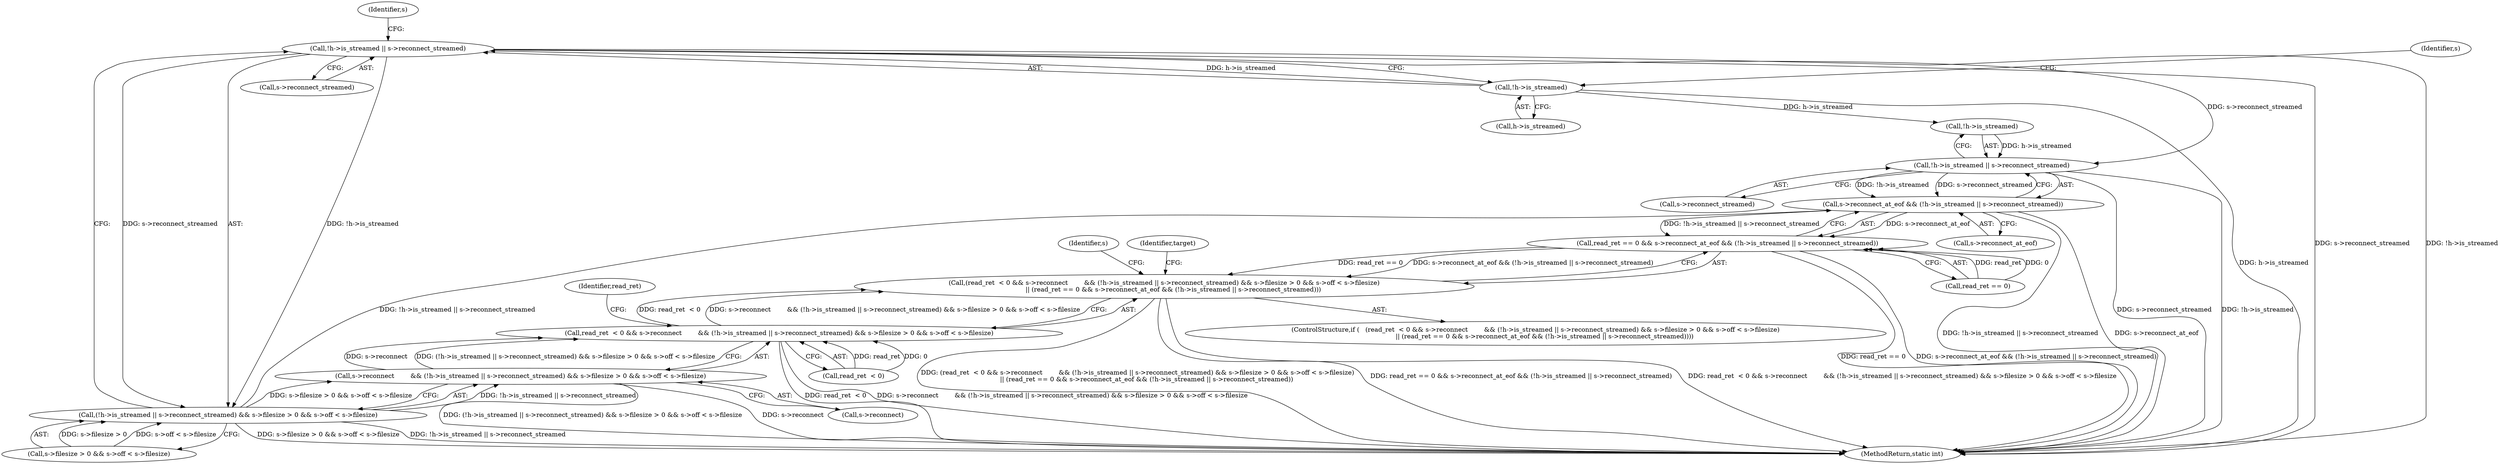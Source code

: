 digraph "0_FFmpeg_2a05c8f813de6f2278827734bf8102291e7484aa_4@API" {
"1000231" [label="(Call,!h->is_streamed || s->reconnect_streamed)"];
"1000232" [label="(Call,!h->is_streamed)"];
"1000230" [label="(Call,(!h->is_streamed || s->reconnect_streamed) && s->filesize > 0 && s->off < s->filesize)"];
"1000226" [label="(Call,s->reconnect        && (!h->is_streamed || s->reconnect_streamed) && s->filesize > 0 && s->off < s->filesize)"];
"1000222" [label="(Call,read_ret  < 0 && s->reconnect        && (!h->is_streamed || s->reconnect_streamed) && s->filesize > 0 && s->off < s->filesize)"];
"1000221" [label="(Call,(read_ret  < 0 && s->reconnect        && (!h->is_streamed || s->reconnect_streamed) && s->filesize > 0 && s->off < s->filesize)\n         || (read_ret == 0 && s->reconnect_at_eof && (!h->is_streamed || s->reconnect_streamed)))"];
"1000256" [label="(Call,s->reconnect_at_eof && (!h->is_streamed || s->reconnect_streamed))"];
"1000252" [label="(Call,read_ret == 0 && s->reconnect_at_eof && (!h->is_streamed || s->reconnect_streamed))"];
"1000260" [label="(Call,!h->is_streamed || s->reconnect_streamed)"];
"1000223" [label="(Call,read_ret  < 0)"];
"1000236" [label="(Call,s->reconnect_streamed)"];
"1000230" [label="(Call,(!h->is_streamed || s->reconnect_streamed) && s->filesize > 0 && s->off < s->filesize)"];
"1000233" [label="(Call,h->is_streamed)"];
"1000352" [label="(MethodReturn,static int)"];
"1000239" [label="(Call,s->filesize > 0 && s->off < s->filesize)"];
"1000231" [label="(Call,!h->is_streamed || s->reconnect_streamed)"];
"1000232" [label="(Call,!h->is_streamed)"];
"1000221" [label="(Call,(read_ret  < 0 && s->reconnect        && (!h->is_streamed || s->reconnect_streamed) && s->filesize > 0 && s->off < s->filesize)\n         || (read_ret == 0 && s->reconnect_at_eof && (!h->is_streamed || s->reconnect_streamed)))"];
"1000265" [label="(Call,s->reconnect_streamed)"];
"1000242" [label="(Identifier,s)"];
"1000271" [label="(Identifier,target)"];
"1000220" [label="(ControlStructure,if (   (read_ret  < 0 && s->reconnect        && (!h->is_streamed || s->reconnect_streamed) && s->filesize > 0 && s->off < s->filesize)\n         || (read_ret == 0 && s->reconnect_at_eof && (!h->is_streamed || s->reconnect_streamed))))"];
"1000260" [label="(Call,!h->is_streamed || s->reconnect_streamed)"];
"1000261" [label="(Call,!h->is_streamed)"];
"1000253" [label="(Call,read_ret == 0)"];
"1000227" [label="(Call,s->reconnect)"];
"1000237" [label="(Identifier,s)"];
"1000256" [label="(Call,s->reconnect_at_eof && (!h->is_streamed || s->reconnect_streamed))"];
"1000226" [label="(Call,s->reconnect        && (!h->is_streamed || s->reconnect_streamed) && s->filesize > 0 && s->off < s->filesize)"];
"1000252" [label="(Call,read_ret == 0 && s->reconnect_at_eof && (!h->is_streamed || s->reconnect_streamed))"];
"1000347" [label="(Identifier,s)"];
"1000254" [label="(Identifier,read_ret)"];
"1000257" [label="(Call,s->reconnect_at_eof)"];
"1000222" [label="(Call,read_ret  < 0 && s->reconnect        && (!h->is_streamed || s->reconnect_streamed) && s->filesize > 0 && s->off < s->filesize)"];
"1000231" -> "1000230"  [label="AST: "];
"1000231" -> "1000232"  [label="CFG: "];
"1000231" -> "1000236"  [label="CFG: "];
"1000232" -> "1000231"  [label="AST: "];
"1000236" -> "1000231"  [label="AST: "];
"1000242" -> "1000231"  [label="CFG: "];
"1000230" -> "1000231"  [label="CFG: "];
"1000231" -> "1000352"  [label="DDG: s->reconnect_streamed"];
"1000231" -> "1000352"  [label="DDG: !h->is_streamed"];
"1000231" -> "1000230"  [label="DDG: !h->is_streamed"];
"1000231" -> "1000230"  [label="DDG: s->reconnect_streamed"];
"1000232" -> "1000231"  [label="DDG: h->is_streamed"];
"1000231" -> "1000260"  [label="DDG: s->reconnect_streamed"];
"1000232" -> "1000233"  [label="CFG: "];
"1000233" -> "1000232"  [label="AST: "];
"1000237" -> "1000232"  [label="CFG: "];
"1000232" -> "1000352"  [label="DDG: h->is_streamed"];
"1000232" -> "1000261"  [label="DDG: h->is_streamed"];
"1000230" -> "1000226"  [label="AST: "];
"1000230" -> "1000239"  [label="CFG: "];
"1000239" -> "1000230"  [label="AST: "];
"1000226" -> "1000230"  [label="CFG: "];
"1000230" -> "1000352"  [label="DDG: s->filesize > 0 && s->off < s->filesize"];
"1000230" -> "1000352"  [label="DDG: !h->is_streamed || s->reconnect_streamed"];
"1000230" -> "1000226"  [label="DDG: !h->is_streamed || s->reconnect_streamed"];
"1000230" -> "1000226"  [label="DDG: s->filesize > 0 && s->off < s->filesize"];
"1000239" -> "1000230"  [label="DDG: s->filesize > 0"];
"1000239" -> "1000230"  [label="DDG: s->off < s->filesize"];
"1000230" -> "1000256"  [label="DDG: !h->is_streamed || s->reconnect_streamed"];
"1000226" -> "1000222"  [label="AST: "];
"1000226" -> "1000227"  [label="CFG: "];
"1000227" -> "1000226"  [label="AST: "];
"1000222" -> "1000226"  [label="CFG: "];
"1000226" -> "1000352"  [label="DDG: s->reconnect"];
"1000226" -> "1000352"  [label="DDG: (!h->is_streamed || s->reconnect_streamed) && s->filesize > 0 && s->off < s->filesize"];
"1000226" -> "1000222"  [label="DDG: s->reconnect"];
"1000226" -> "1000222"  [label="DDG: (!h->is_streamed || s->reconnect_streamed) && s->filesize > 0 && s->off < s->filesize"];
"1000222" -> "1000221"  [label="AST: "];
"1000222" -> "1000223"  [label="CFG: "];
"1000223" -> "1000222"  [label="AST: "];
"1000254" -> "1000222"  [label="CFG: "];
"1000221" -> "1000222"  [label="CFG: "];
"1000222" -> "1000352"  [label="DDG: read_ret  < 0"];
"1000222" -> "1000352"  [label="DDG: s->reconnect        && (!h->is_streamed || s->reconnect_streamed) && s->filesize > 0 && s->off < s->filesize"];
"1000222" -> "1000221"  [label="DDG: read_ret  < 0"];
"1000222" -> "1000221"  [label="DDG: s->reconnect        && (!h->is_streamed || s->reconnect_streamed) && s->filesize > 0 && s->off < s->filesize"];
"1000223" -> "1000222"  [label="DDG: read_ret"];
"1000223" -> "1000222"  [label="DDG: 0"];
"1000221" -> "1000220"  [label="AST: "];
"1000221" -> "1000252"  [label="CFG: "];
"1000252" -> "1000221"  [label="AST: "];
"1000271" -> "1000221"  [label="CFG: "];
"1000347" -> "1000221"  [label="CFG: "];
"1000221" -> "1000352"  [label="DDG: (read_ret  < 0 && s->reconnect        && (!h->is_streamed || s->reconnect_streamed) && s->filesize > 0 && s->off < s->filesize)\n         || (read_ret == 0 && s->reconnect_at_eof && (!h->is_streamed || s->reconnect_streamed))"];
"1000221" -> "1000352"  [label="DDG: read_ret == 0 && s->reconnect_at_eof && (!h->is_streamed || s->reconnect_streamed)"];
"1000221" -> "1000352"  [label="DDG: read_ret  < 0 && s->reconnect        && (!h->is_streamed || s->reconnect_streamed) && s->filesize > 0 && s->off < s->filesize"];
"1000252" -> "1000221"  [label="DDG: read_ret == 0"];
"1000252" -> "1000221"  [label="DDG: s->reconnect_at_eof && (!h->is_streamed || s->reconnect_streamed)"];
"1000256" -> "1000252"  [label="AST: "];
"1000256" -> "1000257"  [label="CFG: "];
"1000256" -> "1000260"  [label="CFG: "];
"1000257" -> "1000256"  [label="AST: "];
"1000260" -> "1000256"  [label="AST: "];
"1000252" -> "1000256"  [label="CFG: "];
"1000256" -> "1000352"  [label="DDG: !h->is_streamed || s->reconnect_streamed"];
"1000256" -> "1000352"  [label="DDG: s->reconnect_at_eof"];
"1000256" -> "1000252"  [label="DDG: s->reconnect_at_eof"];
"1000256" -> "1000252"  [label="DDG: !h->is_streamed || s->reconnect_streamed"];
"1000260" -> "1000256"  [label="DDG: !h->is_streamed"];
"1000260" -> "1000256"  [label="DDG: s->reconnect_streamed"];
"1000252" -> "1000253"  [label="CFG: "];
"1000253" -> "1000252"  [label="AST: "];
"1000252" -> "1000352"  [label="DDG: read_ret == 0"];
"1000252" -> "1000352"  [label="DDG: s->reconnect_at_eof && (!h->is_streamed || s->reconnect_streamed)"];
"1000253" -> "1000252"  [label="DDG: read_ret"];
"1000253" -> "1000252"  [label="DDG: 0"];
"1000260" -> "1000261"  [label="CFG: "];
"1000260" -> "1000265"  [label="CFG: "];
"1000261" -> "1000260"  [label="AST: "];
"1000265" -> "1000260"  [label="AST: "];
"1000260" -> "1000352"  [label="DDG: s->reconnect_streamed"];
"1000260" -> "1000352"  [label="DDG: !h->is_streamed"];
"1000261" -> "1000260"  [label="DDG: h->is_streamed"];
}
